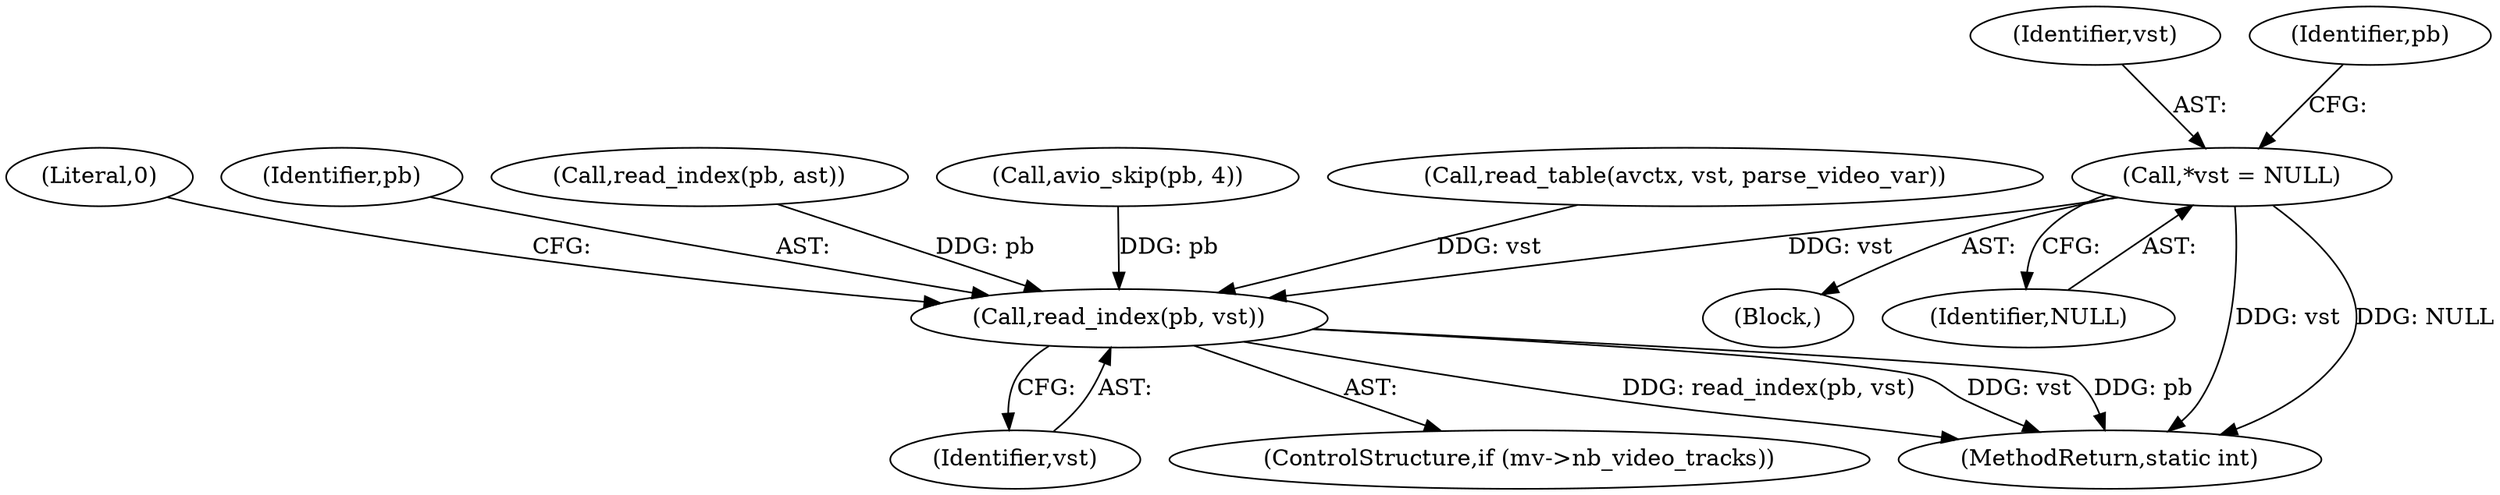 digraph "0_FFmpeg_4f05e2e2dc1a89f38cd9f0960a6561083d714f1e@pointer" {
"1000122" [label="(Call,*vst = NULL)"];
"1000612" [label="(Call,read_index(pb, vst))"];
"1000124" [label="(Identifier,NULL)"];
"1000624" [label="(Literal,0)"];
"1000613" [label="(Identifier,pb)"];
"1000605" [label="(Call,read_index(pb, ast))"];
"1000625" [label="(MethodReturn,static int)"];
"1000612" [label="(Call,read_index(pb, vst))"];
"1000429" [label="(Call,avio_skip(pb, 4))"];
"1000594" [label="(Call,read_table(avctx, vst, parse_video_var))"];
"1000614" [label="(Identifier,vst)"];
"1000123" [label="(Identifier,vst)"];
"1000129" [label="(Identifier,pb)"];
"1000608" [label="(ControlStructure,if (mv->nb_video_tracks))"];
"1000122" [label="(Call,*vst = NULL)"];
"1000104" [label="(Block,)"];
"1000122" -> "1000104"  [label="AST: "];
"1000122" -> "1000124"  [label="CFG: "];
"1000123" -> "1000122"  [label="AST: "];
"1000124" -> "1000122"  [label="AST: "];
"1000129" -> "1000122"  [label="CFG: "];
"1000122" -> "1000625"  [label="DDG: vst"];
"1000122" -> "1000625"  [label="DDG: NULL"];
"1000122" -> "1000612"  [label="DDG: vst"];
"1000612" -> "1000608"  [label="AST: "];
"1000612" -> "1000614"  [label="CFG: "];
"1000613" -> "1000612"  [label="AST: "];
"1000614" -> "1000612"  [label="AST: "];
"1000624" -> "1000612"  [label="CFG: "];
"1000612" -> "1000625"  [label="DDG: vst"];
"1000612" -> "1000625"  [label="DDG: pb"];
"1000612" -> "1000625"  [label="DDG: read_index(pb, vst)"];
"1000605" -> "1000612"  [label="DDG: pb"];
"1000429" -> "1000612"  [label="DDG: pb"];
"1000594" -> "1000612"  [label="DDG: vst"];
}
